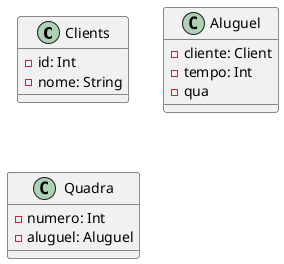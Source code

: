 @startuml ginasio
class Clients {
  - id: Int
  - nome: String
}

class Aluguel {
  - cliente: Client
  - tempo: Int
  - qua
}

class Quadra {
  - numero: Int
  - aluguel: Aluguel
}
@enduml